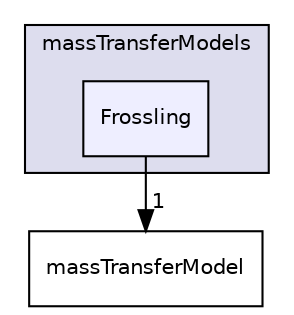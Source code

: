 digraph "applications/solvers/multiphase/reactingEulerFoam/interfacialCompositionModels/massTransferModels/Frossling" {
  bgcolor=transparent;
  compound=true
  node [ fontsize="10", fontname="Helvetica"];
  edge [ labelfontsize="10", labelfontname="Helvetica"];
  subgraph clusterdir_15c321a6e888c3fb921fa4e5c6c5a002 {
    graph [ bgcolor="#ddddee", pencolor="black", label="massTransferModels" fontname="Helvetica", fontsize="10", URL="dir_15c321a6e888c3fb921fa4e5c6c5a002.html"]
  dir_b4446df2673a291c29ac66436e4ca239 [shape=box, label="Frossling", style="filled", fillcolor="#eeeeff", pencolor="black", URL="dir_b4446df2673a291c29ac66436e4ca239.html"];
  }
  dir_e1facee6e54583c9f2b39bbc6aa52472 [shape=box label="massTransferModel" URL="dir_e1facee6e54583c9f2b39bbc6aa52472.html"];
  dir_b4446df2673a291c29ac66436e4ca239->dir_e1facee6e54583c9f2b39bbc6aa52472 [headlabel="1", labeldistance=1.5 headhref="dir_000232_000233.html"];
}

